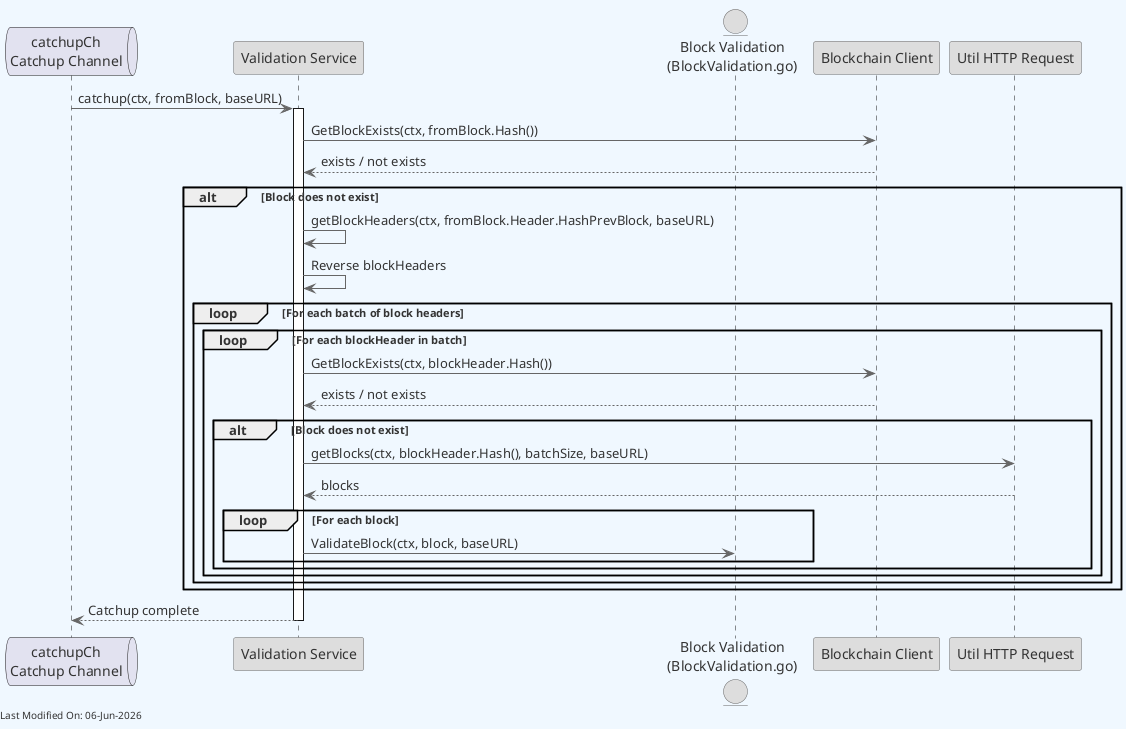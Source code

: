 @startuml
skinparam backgroundColor #F0F8FF
skinparam defaultFontColor #333333
skinparam arrowColor #666666

' Define borders for all elements
skinparam entity {
  BorderColor #666666
  BackgroundColor #DDDDDD
}

skinparam control {
  BorderColor #666666
  BackgroundColor #DDDDDD
}

skinparam participant {
  BorderColor #666666
  BackgroundColor #DDDDDD
}



queue "catchupCh\nCatchup Channel" as CatchupCh
participant "Validation Service" as ValidationService
entity "Block Validation\n(BlockValidation.go)" as BVVB
participant "Blockchain Client" as BC
participant "Util HTTP Request" as Util

CatchupCh -> ValidationService: catchup(ctx, fromBlock, baseURL)
activate ValidationService

ValidationService -> BC: GetBlockExists(ctx, fromBlock.Hash())
BC --> ValidationService: exists / not exists

alt Block does not exist
    ValidationService -> ValidationService: getBlockHeaders(ctx, fromBlock.Header.HashPrevBlock, baseURL)
    ValidationService -> ValidationService: Reverse blockHeaders

    loop For each batch of block headers
        loop For each blockHeader in batch
            ValidationService -> BC: GetBlockExists(ctx, blockHeader.Hash())
            BC --> ValidationService: exists / not exists

            alt Block does not exist
                ValidationService -> Util: getBlocks(ctx, blockHeader.Hash(), batchSize, baseURL)
                Util --> ValidationService: blocks

                loop For each block
                    ValidationService -> BVVB: ValidateBlock(ctx, block, baseURL)
                end
            end
        end
    end
end

ValidationService --> CatchupCh: Catchup complete
deactivate ValidationService

left footer Last Modified On: %date("dd-MMM-yyyy")

@enduml

